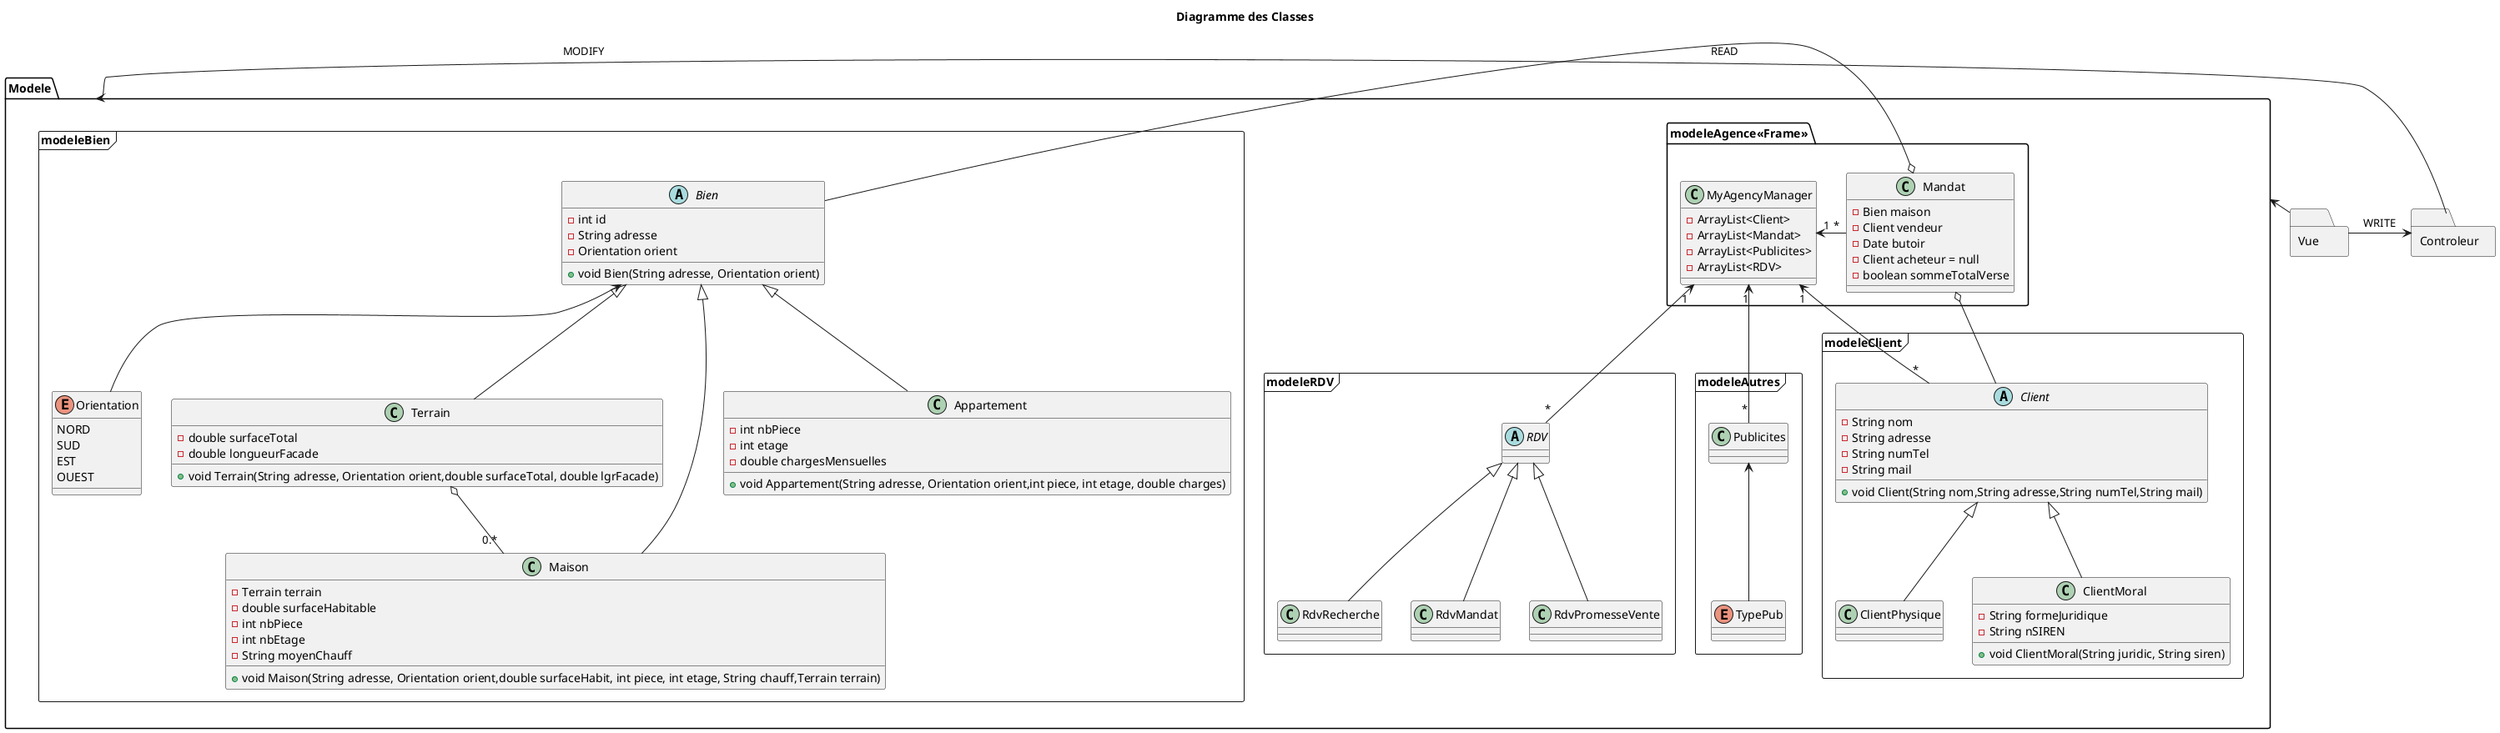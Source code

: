 @startuml

title Diagramme des Classes

package Modele <<Folder>> {

    package modeleAgence<<Frame>> {
        class MyAgencyManager {
        -ArrayList<Client>
        -ArrayList<Mandat>
        -ArrayList<Publicites>
        -ArrayList<RDV>
        }
        
    class Mandat{
        -Bien maison
        -Client vendeur
        -Date butoir
        -Client acheteur = null
        -boolean sommeTotalVerse
    }
     MyAgencyManager"1" <- "*" Mandat
    }
    package modeleClient <<Frame>> {
        abstract Client {
        -String nom
          -String adresse
          -String numTel
          -String mail
          +void Client(String nom,String adresse,String numTel,String mail)

        }
        class ClientPhysique extends Client{
        }
    
        class ClientMoral extends Client{
            -String formeJuridique
            -String nSIREN
            +void ClientMoral(String juridic, String siren)
        }
    }

    package modeleBien <<Frame>> {
        enum Orientation{
            NORD
            SUD
            EST
            OUEST
         }
        abstract Bien {
            -int id
            -String adresse
            -Orientation orient
            +void Bien(String adresse, Orientation orient) 
        }
        class Terrain extends Bien{
        -double surfaceTotal
            -double longueurFacade
            +void Terrain(String adresse, Orientation orient,double surfaceTotal, double lgrFacade)
        }
        class Maison extends Bien{
            -Terrain terrain
            -double surfaceHabitable
            -int nbPiece
            -int nbEtage
            -String moyenChauff
            +void Maison(String adresse, Orientation orient,double surfaceHabit, int piece, int etage, String chauff,Terrain terrain)
        }
        class Appartement extends Bien{
        -int nbPiece
            -int etage
            -double chargesMensuelles
            +void Appartement(String adresse, Orientation orient,int piece, int etage, double charges)
        }
        Terrain  o-- "0.*" Maison
    }

    package modeleRDV <<Frame>> {
        abstract RDV{
        }

        class RdvMandat extends RDV{
        }

        class RdvPromesseVente extends RDV{
        }

        class RdvRecherche extends RDV{
        }

    }

    package modeleAutres <<Frame>> {
	
		enum TypePub{
		}
        class Publicites{
        }
		
    }
    
    MyAgencyManager "1" <-- "*" Client
    MyAgencyManager "1" <-- "*" RDV
    MyAgencyManager "1" <-- "*" Publicites

    
    Mandat o- Client
    Mandat o- Bien
    
	Bien <-- Orientation
	Publicites <-- TypePub
}


package Vue <<Folder>> {
}

package Controleur <<Folder>> {
}

Vue -> Modele : READ
Vue -> Controleur : WRITE
Controleur -> Modele : MODIFY


@enduml
